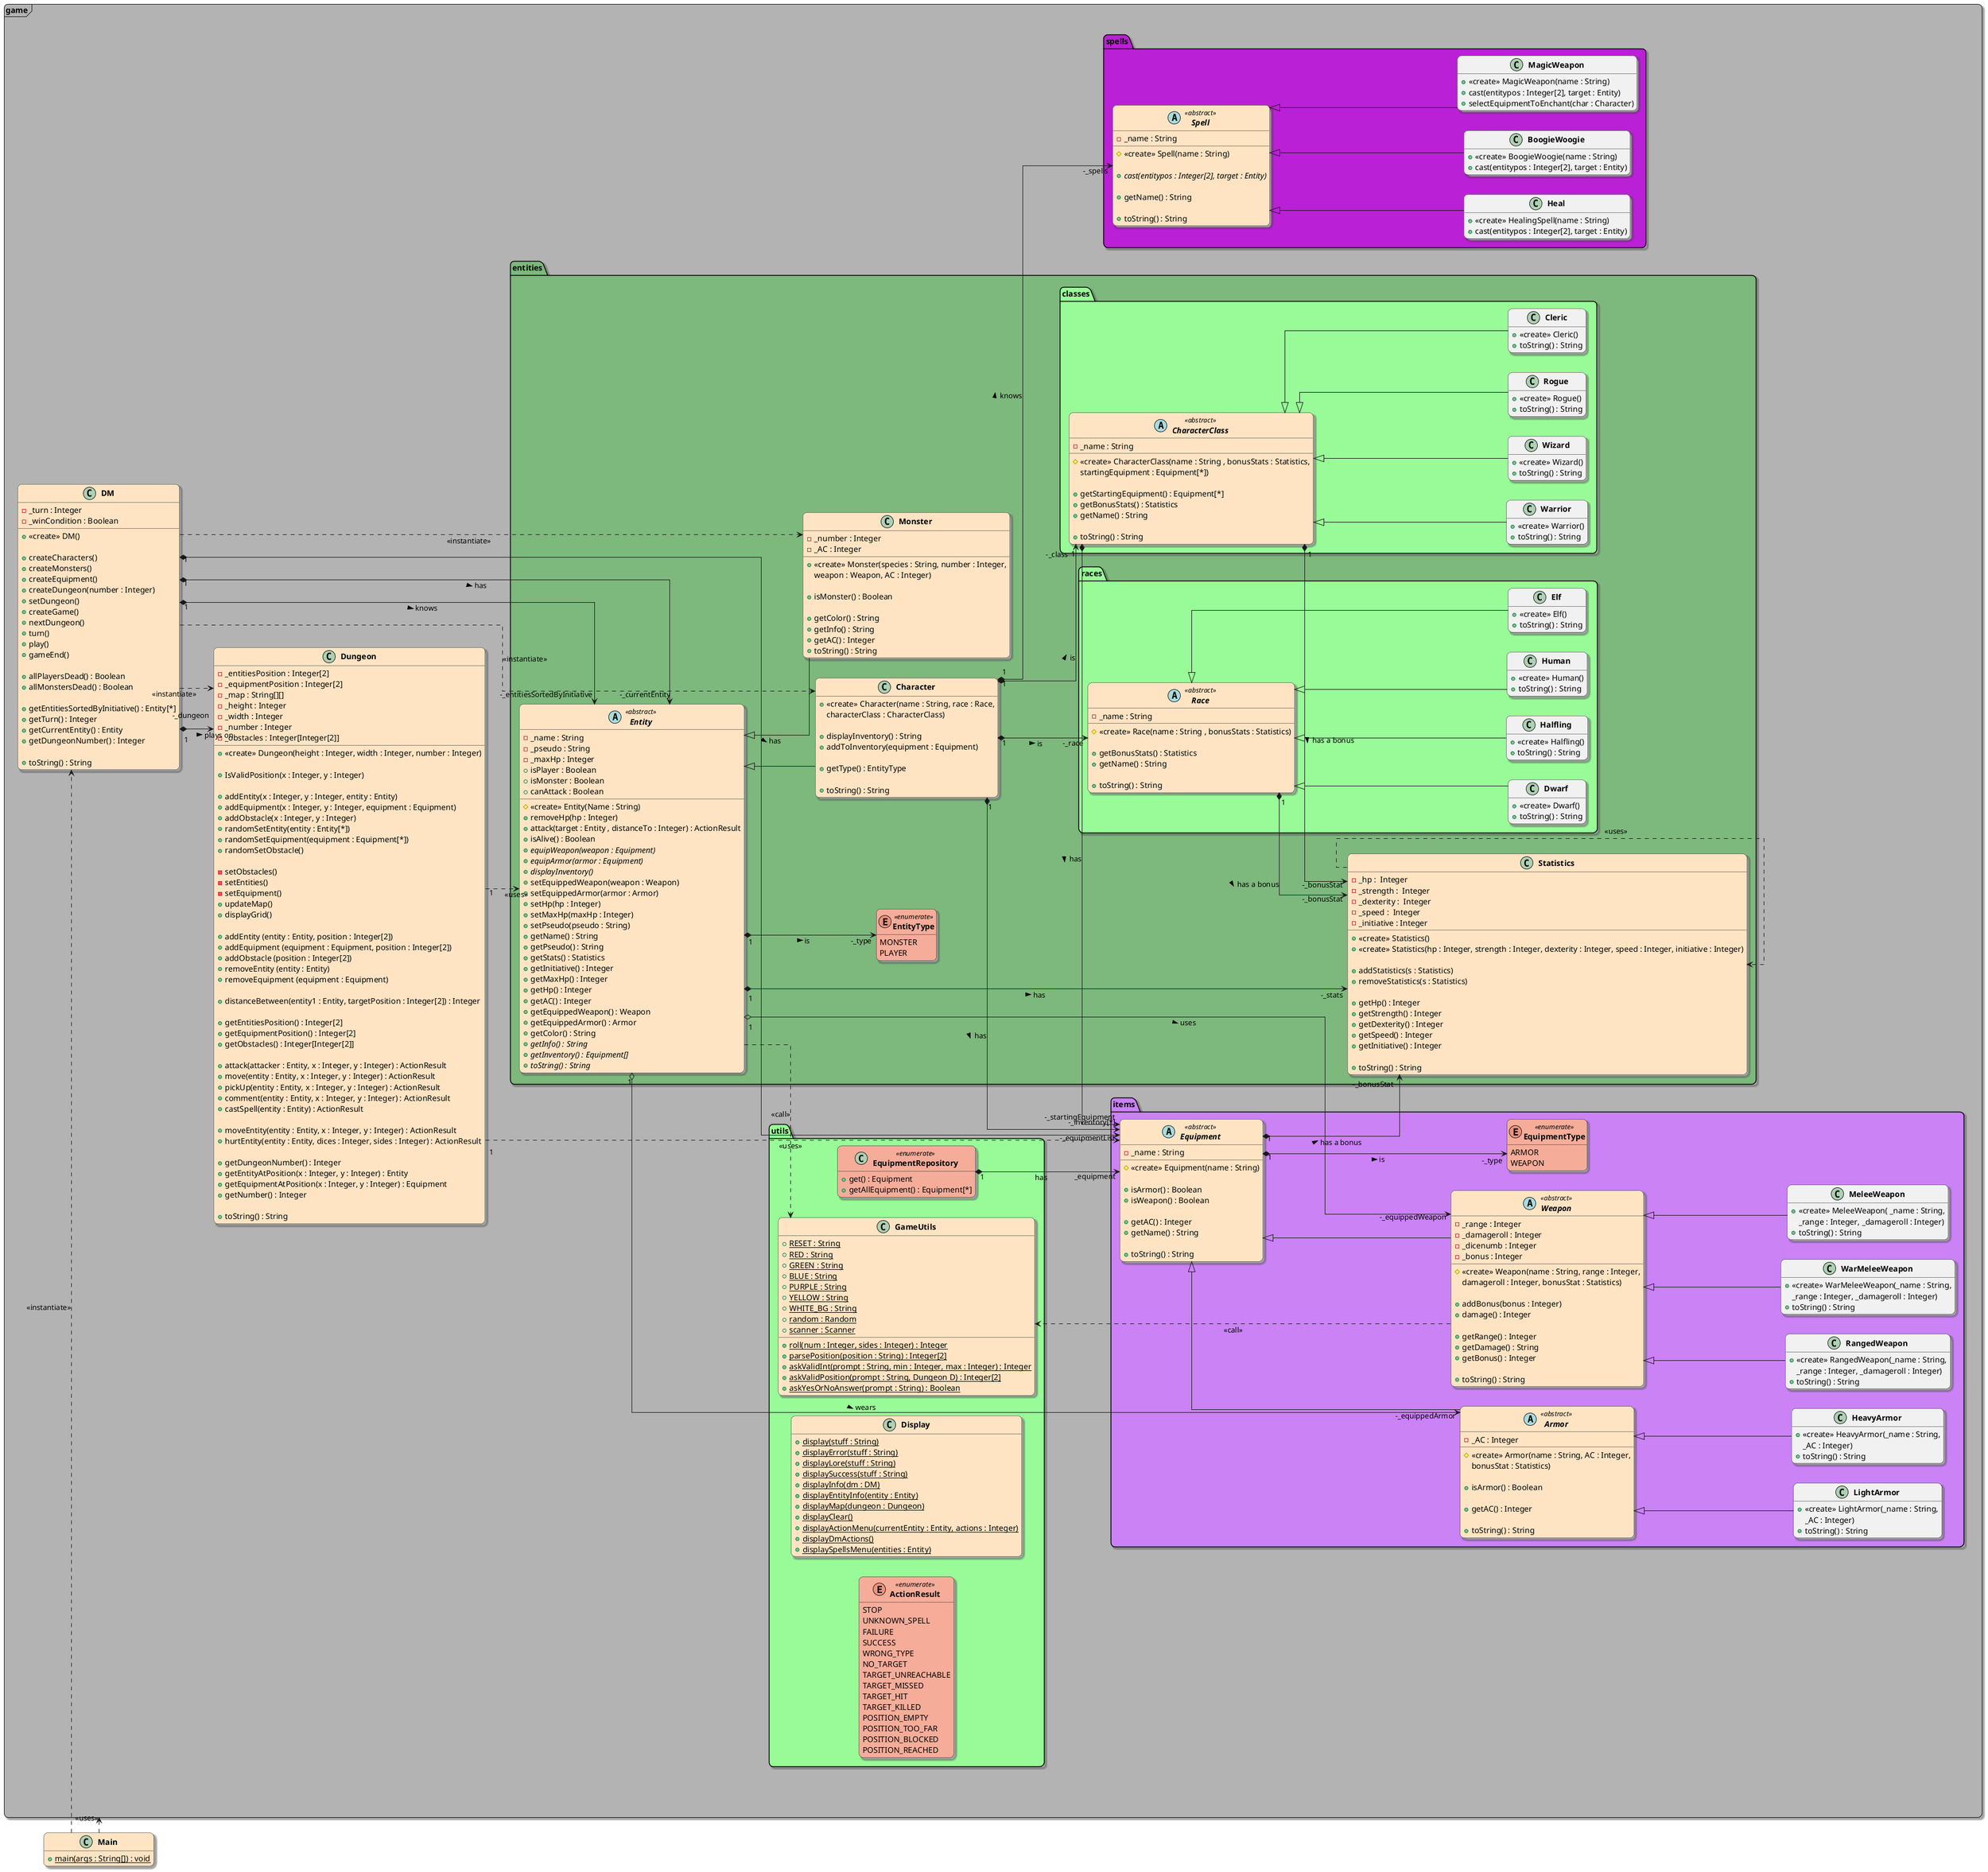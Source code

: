@startuml

left to right direction
skinparam classfontStyle bold
skinparam shadowing true

skinparam linetype ortho
skinparam defaultFontName "Century Gothic"
hide empty members

skinparam roundcorner 15


package game <<frame>> #b3b3b3 {
    package utils #palegreen{
        class GameUtils #Bisque {
                + {static} RESET : String
                + {static} RED : String
                + {static} GREEN : String
                + {static} BLUE : String
                + {static} PURPLE : String
                + {static} YELLOW : String
                + {static} WHITE_BG : String
                + {static} random : Random
                + {static} scanner : Scanner
                + {static} roll(num : Integer, sides : Integer) : Integer
                + {static} parsePosition(position : String) : Integer[2]
                + {static} askValidInt(prompt : String, min : Integer, max : Integer) : Integer
                + {static} askValidPosition(prompt : String, Dungeon D) : Integer[2]
                + {static} askYesOrNoAnswer(prompt : String) : Boolean
        }

        class EquipmentRepository  <<enumerate>> #f5ad9a {
                + get() : Equipment
                + getAllEquipment() : Equipment[*]
        }
        class Display #Bisque {
                + {static} display(stuff : String)
                + {static} displayError(stuff : String)
                + {static} displayLore(stuff : String)
                + {static} displaySuccess(stuff : String)
                + {static} displayInfo(dm : DM)
                + {static} displayEntityInfo(entity : Entity)
                + {static} displayMap(dungeon : Dungeon)
                + {static} displayClear()
                + {static} displayActionMenu(currentEntity : Entity, actions : Integer)
                + {static} displayDmActions()
                + {static} displaySpellsMenu(entities : Entity)
        }

        enum ActionResult <<enumerate>> #f5ad9a {
            STOP
            UNKNOWN_SPELL
            FAILURE
            SUCCESS
            WRONG_TYPE
            NO_TARGET
            TARGET_UNREACHABLE
            TARGET_MISSED
            TARGET_HIT
            TARGET_KILLED
            POSITION_EMPTY
            POSITION_TOO_FAR
            POSITION_BLOCKED
            POSITION_REACHED
        }

    }
    'fin utils package



    class DM #Bisque {
        - _turn : Integer
        - _winCondition : Boolean
        + <<create>> DM()

        + createCharacters()
        + createMonsters()
        + createEquipment()
        + createDungeon(number : Integer)
        + setDungeon()
        + createGame()
        + nextDungeon()
        + turn()
        + play()
        + gameEnd()

        + allPlayersDead() : Boolean
        + allMonstersDead() : Boolean

        + getEntitiesSortedByInitiative() : Entity[*]
        + getTurn() : Integer
        + getCurrentEntity() : Entity
        + getDungeonNumber() : Integer

        + toString() : String
    }
    class Dungeon #Bisque {
        - _entitiesPosition : Integer[2]
        - _equipmentPosition : Integer[2]
        - _map : String[][]
        - _height : Integer
        - _width : Integer
        - _number : Integer
        - _obstacles : Integer[Integer[2]]
        + <<create>> Dungeon(height : Integer, width : Integer, number : Integer)

        + IsValidPosition(x : Integer, y : Integer)

        + addEntity(x : Integer, y : Integer, entity : Entity)
        + addEquipment(x : Integer, y : Integer, equipment : Equipment)
        + addObstacle(x : Integer, y : Integer)
        + randomSetEntity(entity : Entity[*])
        + randomSetEquipment(equipment : Equipment[*])
        + randomSetObstacle()

        - setObstacles()
        - setEntities()
        - setEquipment()
        + updateMap()
        + displayGrid()

        + addEntity (entity : Entity, position : Integer[2])
        + addEquipment (equipment : Equipment, position : Integer[2])
        + addObstacle (position : Integer[2])
        + removeEntity (entity : Entity)
        + removeEquipment (equipment : Equipment)

        + distanceBetween(entity1 : Entity, targetPosition : Integer[2]) : Integer

        + getEntitiesPosition() : Integer[2]
        + getEquipmentPosition() : Integer[2]
        + getObstacles() : Integer[Integer[2]]

        + attack(attacker : Entity, x : Integer, y : Integer) : ActionResult
        + move(entity : Entity, x : Integer, y : Integer) : ActionResult
        + pickUp(entity : Entity, x : Integer, y : Integer) : ActionResult
        + comment(entity : Entity, x : Integer, y : Integer) : ActionResult
        + castSpell(entity : Entity) : ActionResult

        + moveEntity(entity : Entity, x : Integer, y : Integer) : ActionResult
        + hurtEntity(entity : Entity, dices : Integer, sides : Integer) : ActionResult

        + getDungeonNumber() : Integer
        + getEntityAtPosition(x : Integer, y : Integer) : Entity
        + getEquipmentAtPosition(x : Integer, y : Integer) : Equipment
        + getNumber() : Integer

        + toString() : String
    }




    package entities #7db87d{
         enum EntityType <<enumerate>> #f5ad9a {
            MONSTER
            PLAYER
         }

         abstract class Entity <<abstract>> #Bisque {
            - _name : String
            - _pseudo : String
            - _maxHp : Integer
            # <<create>> Entity(Name : String)
            + removeHp(hp : Integer)
            + attack(target : Entity , distanceTo : Integer) : ActionResult
            + isPlayer : Boolean
            + isMonster : Boolean
            + isAlive() : Boolean
            + canAttack : Boolean
            + {abstract} equipWeapon(weapon : Equipment)
            + {abstract} equipArmor(armor : Equipment)
            + {abstract} displayInventory()
            + setEquippedWeapon(weapon : Weapon)
            + setEquippedArmor(armor : Armor)
            + setHp(hp : Integer)
            + setMaxHp(maxHp : Integer)
            + setPseudo(pseudo : String)
            + getName() : String
            + getPseudo() : String
            + getStats() : Statistics
            + getInitiative() : Integer
            + getMaxHp() : Integer
            + getHp() : Integer
            + getAC() : Integer
            + getEquippedWeapon() : Weapon
            + getEquippedArmor() : Armor
            + getColor() : String
            + {abstract} getInfo() : String
            + {abstract} getInventory() : Equipment[]
            + {abstract} toString() : String
         }



         class Monster #Bisque extends Entity  {
            - _number : Integer
            - _AC : Integer
            + <<create>> Monster(species : String, number : Integer,
             weapon : Weapon, AC : Integer)

            + isMonster() : Boolean

            + getColor() : String
            + getInfo() : String
            + getAC() : Integer
            + toString() : String
         }

         class Character #Bisque extends Entity   {
            + <<create>> Character(name : String, race : Race,
             characterClass : CharacterClass)

            + displayInventory() : String
            + addToInventory(equipment : Equipment)

            + getType() : EntityType

            + toString() : String
         }


         class Statistics #Bisque {
            -_hp :  Integer
            -_strength :  Integer
            -_dexterity :  Integer
            -_speed :  Integer
            -_initiative : Integer

            + <<create>> Statistics()
            + <<create>> Statistics(hp : Integer, strength : Integer, dexterity : Integer, speed : Integer, initiative : Integer)

            + addStatistics(s : Statistics)
            + removeStatistics(s : Statistics)

            + getHp() : Integer
            + getStrength() : Integer
            + getDexterity() : Integer
            + getSpeed() : Integer
            + getInitiative() : Integer

            + toString() : String
         }

         package classes #palegreen {
            abstract class CharacterClass <<abstract>> #Bisque {
                - _name : String
                # <<create>> CharacterClass(name : String , bonusStats : Statistics,
                 startingEquipment : Equipment[*])

                + getStartingEquipment() : Equipment[*]
                + getBonusStats() : Statistics
                + getName() : String

                + toString() : String
            }
            class Rogue extends CharacterClass {
                + <<create>> Rogue()
                + toString() : String
            }
            class Cleric extends CharacterClass {
                + <<create>> Cleric()
                + toString() : String
            }
            class Warrior extends CharacterClass {
                + <<create>> Warrior()
                + toString() : String
            }
            class Wizard extends CharacterClass {
                + <<create>> Wizard()
                + toString() : String
            }

         }
         ' fin classes packages


         package races #palegreen {
            abstract class Race <<abstract>> #Bisque {
                - _name : String
                # <<create>> Race(name : String , bonusStats : Statistics)

                + getBonusStats() : Statistics
                + getName() : String

                + toString() : String
            }
            class Human extends Race {
                + <<create>> Human()
                + toString() : String
            }
            class Elf extends Race {
                + <<create>> Elf()
                + toString() : String
            }
            class Dwarf extends Race {
                + <<create>> Dwarf()
                + toString() : String
            }
            class Halfling extends Race {
                + <<create>> Halfling()
                + toString() : String
            }
         }
         ' fin races package

    }
      ' fin entities package


    package items #ca82f5 {
        enum EquipmentType <<enumerate>> #f5ad9a {
            ARMOR
            WEAPON
        }


        abstract class Equipment <<abstract>>  #Bisque {
            - _name : String
            # <<create>> Equipment(name : String)

            + isArmor() : Boolean
            + isWeapon() : Boolean

            + getAC() : Integer
            + getName() : String

            + toString() : String
        }

        abstract class Weapon <<abstract>> #Bisque extends Equipment  {
            - _range : Integer
            - _damageroll : Integer
            - _dicenumb : Integer
            - _bonus : Integer
            # <<create>> Weapon(name : String, range : Integer,
             damageroll : Integer, bonusStat : Statistics)

             + addBonus(bonus : Integer)
             + damage() : Integer

             + getRange() : Integer
             + getDamage() : String
             + getBonus() : Integer

             + toString() : String
        }


        abstract class Armor <<abstract>> #Bisque extends Equipment{
            - _AC : Integer
            # <<create>> Armor(name : String, AC : Integer,
             bonusStat : Statistics)

            + isArmor() : Boolean

            + getAC() : Integer

            + toString() : String
        }

        class MeleeWeapon extends Weapon {
            + <<create>> MeleeWeapon( _name : String,
            _range : Integer, _damageroll : Integer)
            + toString() : String
        }
        class RangedWeapon extends Weapon {
            + <<create>> RangedWeapon(_name : String,
            _range : Integer, _damageroll : Integer)
            + toString() : String
        }
        class WarMeleeWeapon extends Weapon {
            + <<create>> WarMeleeWeapon(_name : String,
             _range : Integer, _damageroll : Integer)
            + toString() : String
        }
        class LightArmor extends Armor {
            + <<create>> LightArmor(_name : String,
             _AC : Integer)
            + toString() : String
        }
        class HeavyArmor extends Armor {
            + <<create>> HeavyArmor(_name : String,
             _AC : Integer)
            + toString() : String
        }
    }
      ' fin items package

    package spells #ba20d5 {
        abstract class Spell <<abstract>>  #Bisque {
            - _name : String
            # <<create>> Spell(name : String)

            + {abstract} cast(entitypos : Integer[2], target : Entity)

            + getName() : String

            + toString() : String
        }
        class Heal extends Spell {
            + <<create>> HealingSpell(name : String)
            + cast(entitypos : Integer[2], target : Entity)
        }
        class BoogieWoogie extends Spell {
            + <<create>> BoogieWoogie(name : String)
            + cast(entitypos : Integer[2], target : Entity)
        }
        class MagicWeapon extends Spell {
            + <<create>> MagicWeapon(name : String)
            + cast(entitypos : Integer[2], target : Entity)
            + selectEquipmentToEnchant(char : Character)
        }

    }
    'fin spells package


}
' fin game package

class Main #Bisque {
    + {static} main(args : String[]) : void
}



'Links

Main .> DM : <<instantiate>>
Main .> game : <<uses>>

Dungeon "1"  ..>  Entity : " <<uses>>"
Dungeon "1"  ..>  Equipment : " <<uses>>"


DM "1"  *--> "-_dungeon" Dungeon : "> plays on"
DM "1"  *--> "-_equipmentList" Equipment : "> has"
DM "1"  *--> "-_entitiesSortedByInitiative" Entity : "> knows"
DM "1"  *--> "-_currentEntity" Entity : "> has"
DM ..> Character : <<instantiate>>
DM ..> Monster : <<instantiate>>
DM ..> Dungeon : <<instantiate>>




game.entities.Entity "1"  o--> "-_equippedWeapon" Weapon : "> uses"
game.entities.Entity "1"  o--> "-_equippedArmor" Armor : "> wears"
game.entities.Entity "1"  *--> "-_stats" Statistics : "> has"
game.entities.Entity "1"  *--> "-_type" EntityType : "> is"


Character "1"  *--> "-_class" CharacterClass : "> is"
Character "1"  *--> "-_race" Race : "> is"
Character "1"  *--> "-_inventory[*]" Equipment : "> has"
Character "1"  *--> "-_spells" Spell : "> knows"


CharacterClass "1"  *--> "-_startingEquipment" Equipment : "> has"
CharacterClass "1"  *--> "-_bonusStat" Statistics : "> has a bonus"
Race "1"  *--> "-_bonusStat" Statistics : "> has a bonus"


Equipment "1" *--> "-_bonusStat" Statistics : "> has a bonus"
Equipment "1" *--> "-_type" EquipmentType : "> is"


EquipmentRepository "1"  *--> "_equipment" Equipment : "has"




game.entities.Entity ..> GameUtils : <<call>>
Weapon ..> GameUtils : <<call>>


Statistics .down.> Statistics : <<uses>>








@enduml